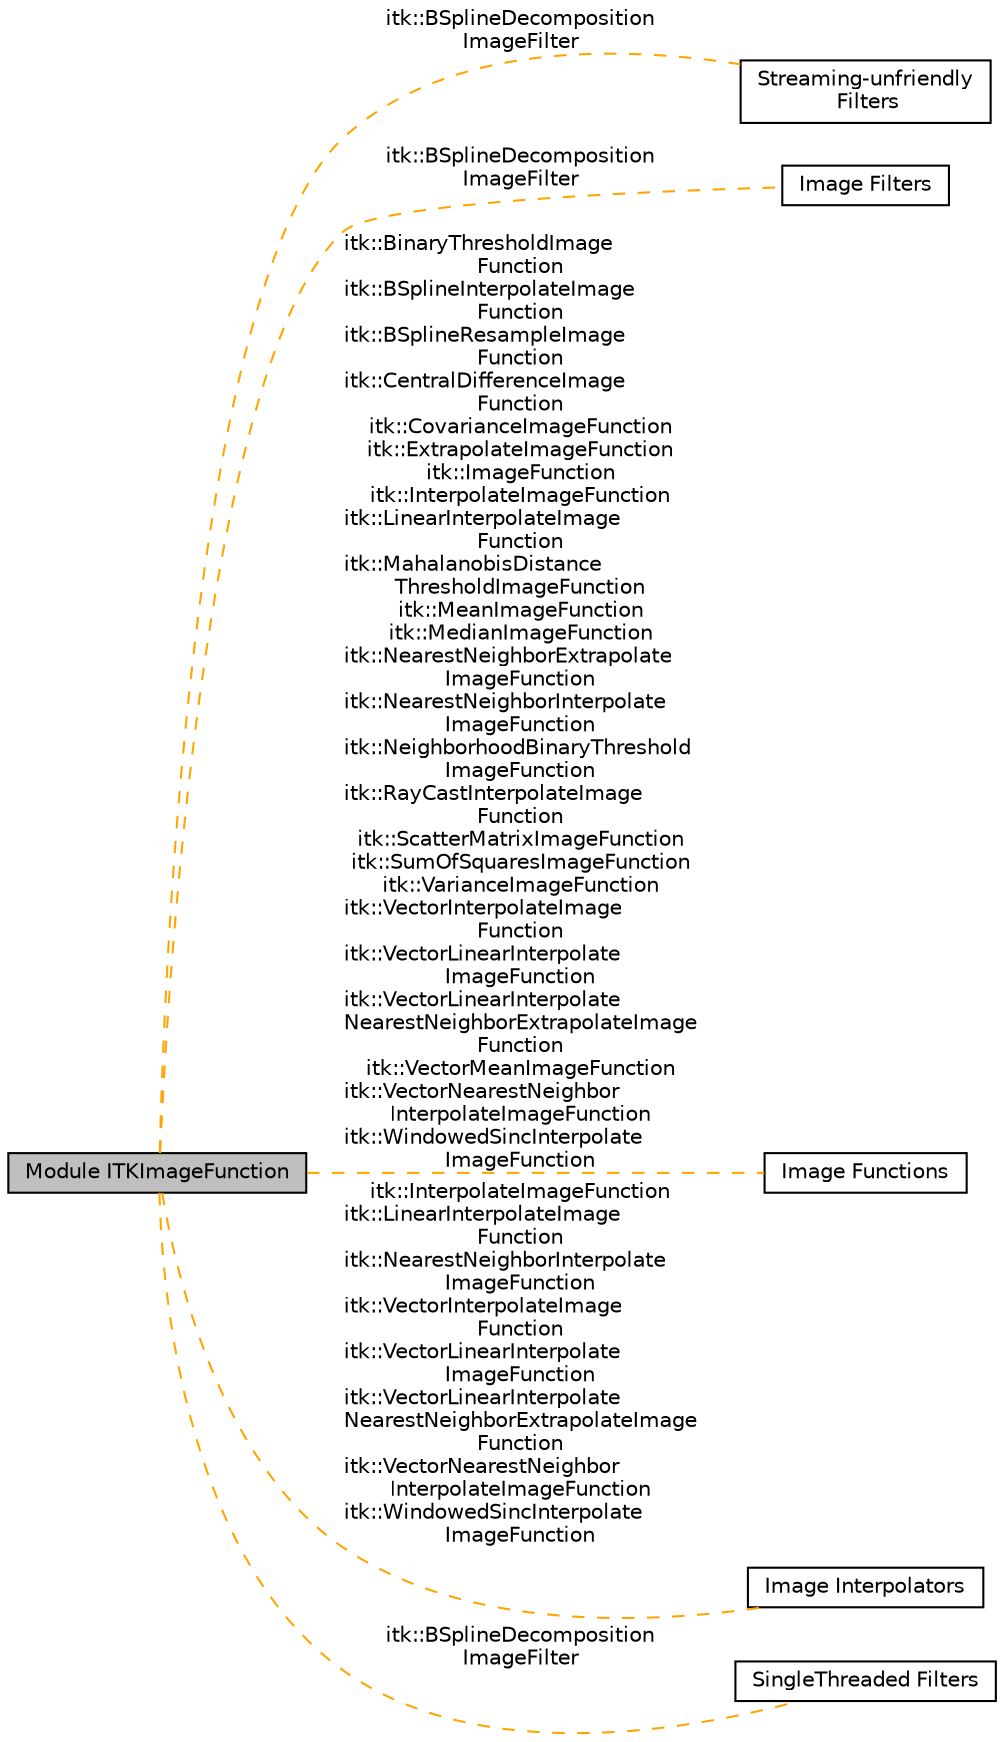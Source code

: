 digraph "Module ITKImageFunction"
{
  edge [fontname="Helvetica",fontsize="10",labelfontname="Helvetica",labelfontsize="10"];
  node [fontname="Helvetica",fontsize="10",shape=box];
  rankdir=LR;
  Node5 [label="Streaming-unfriendly\l Filters",height=0.2,width=0.4,color="black", fillcolor="white", style="filled",URL="$group__CannotBeStreamed.html",tooltip=" "];
  Node1 [label="Module ITKImageFunction",height=0.2,width=0.4,color="black", fillcolor="grey75", style="filled", fontcolor="black",tooltip=" "];
  Node3 [label="Image Filters",height=0.2,width=0.4,color="black", fillcolor="white", style="filled",URL="$group__ImageFilters.html",tooltip=" "];
  Node2 [label="Image Functions",height=0.2,width=0.4,color="black", fillcolor="white", style="filled",URL="$group__ImageFunctions.html",tooltip=" "];
  Node6 [label="Image Interpolators",height=0.2,width=0.4,color="black", fillcolor="white", style="filled",URL="$group__ImageInterpolators.html",tooltip=" "];
  Node4 [label="SingleThreaded Filters",height=0.2,width=0.4,color="black", fillcolor="white", style="filled",URL="$group__SingleThreaded.html",tooltip=" "];
  Node1->Node2 [shape=plaintext, label="itk::BinaryThresholdImage\lFunction\nitk::BSplineInterpolateImage\lFunction\nitk::BSplineResampleImage\lFunction\nitk::CentralDifferenceImage\lFunction\nitk::CovarianceImageFunction\nitk::ExtrapolateImageFunction\nitk::ImageFunction\nitk::InterpolateImageFunction\nitk::LinearInterpolateImage\lFunction\nitk::MahalanobisDistance\lThresholdImageFunction\nitk::MeanImageFunction\nitk::MedianImageFunction\nitk::NearestNeighborExtrapolate\lImageFunction\nitk::NearestNeighborInterpolate\lImageFunction\nitk::NeighborhoodBinaryThreshold\lImageFunction\nitk::RayCastInterpolateImage\lFunction\nitk::ScatterMatrixImageFunction\nitk::SumOfSquaresImageFunction\nitk::VarianceImageFunction\nitk::VectorInterpolateImage\lFunction\nitk::VectorLinearInterpolate\lImageFunction\nitk::VectorLinearInterpolate\lNearestNeighborExtrapolateImage\lFunction\nitk::VectorMeanImageFunction\nitk::VectorNearestNeighbor\lInterpolateImageFunction\nitk::WindowedSincInterpolate\lImageFunction", color="orange", dir="none", style="dashed"];
  Node1->Node3 [shape=plaintext, label="itk::BSplineDecomposition\lImageFilter", color="orange", dir="none", style="dashed"];
  Node1->Node4 [shape=plaintext, label="itk::BSplineDecomposition\lImageFilter", color="orange", dir="none", style="dashed"];
  Node1->Node5 [shape=plaintext, label="itk::BSplineDecomposition\lImageFilter", color="orange", dir="none", style="dashed"];
  Node1->Node6 [shape=plaintext, label="itk::InterpolateImageFunction\nitk::LinearInterpolateImage\lFunction\nitk::NearestNeighborInterpolate\lImageFunction\nitk::VectorInterpolateImage\lFunction\nitk::VectorLinearInterpolate\lImageFunction\nitk::VectorLinearInterpolate\lNearestNeighborExtrapolateImage\lFunction\nitk::VectorNearestNeighbor\lInterpolateImageFunction\nitk::WindowedSincInterpolate\lImageFunction", color="orange", dir="none", style="dashed"];
}
